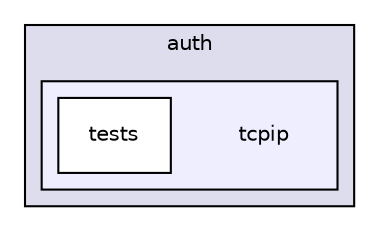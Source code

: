 digraph "auth/tcpip" {
  compound=true
  node [ fontsize="10", fontname="Helvetica"];
  edge [ labelfontsize="10", labelfontname="Helvetica"];
  subgraph clusterdir_00ae9869f82e985780277dc684d7236c {
    graph [ bgcolor="#ddddee", pencolor="black", label="auth" fontname="Helvetica", fontsize="10", URL="dir_00ae9869f82e985780277dc684d7236c.html"]
  subgraph clusterdir_aa6b617174339cd7b605f9fc0c8b2e9d {
    graph [ bgcolor="#eeeeff", pencolor="black", label="" URL="dir_aa6b617174339cd7b605f9fc0c8b2e9d.html"];
    dir_aa6b617174339cd7b605f9fc0c8b2e9d [shape=plaintext label="tcpip"];
    dir_00a9c7a97e4b8a4862e625149e899fd9 [shape=box label="tests" color="black" fillcolor="white" style="filled" URL="dir_00a9c7a97e4b8a4862e625149e899fd9.html"];
  }
  }
}
